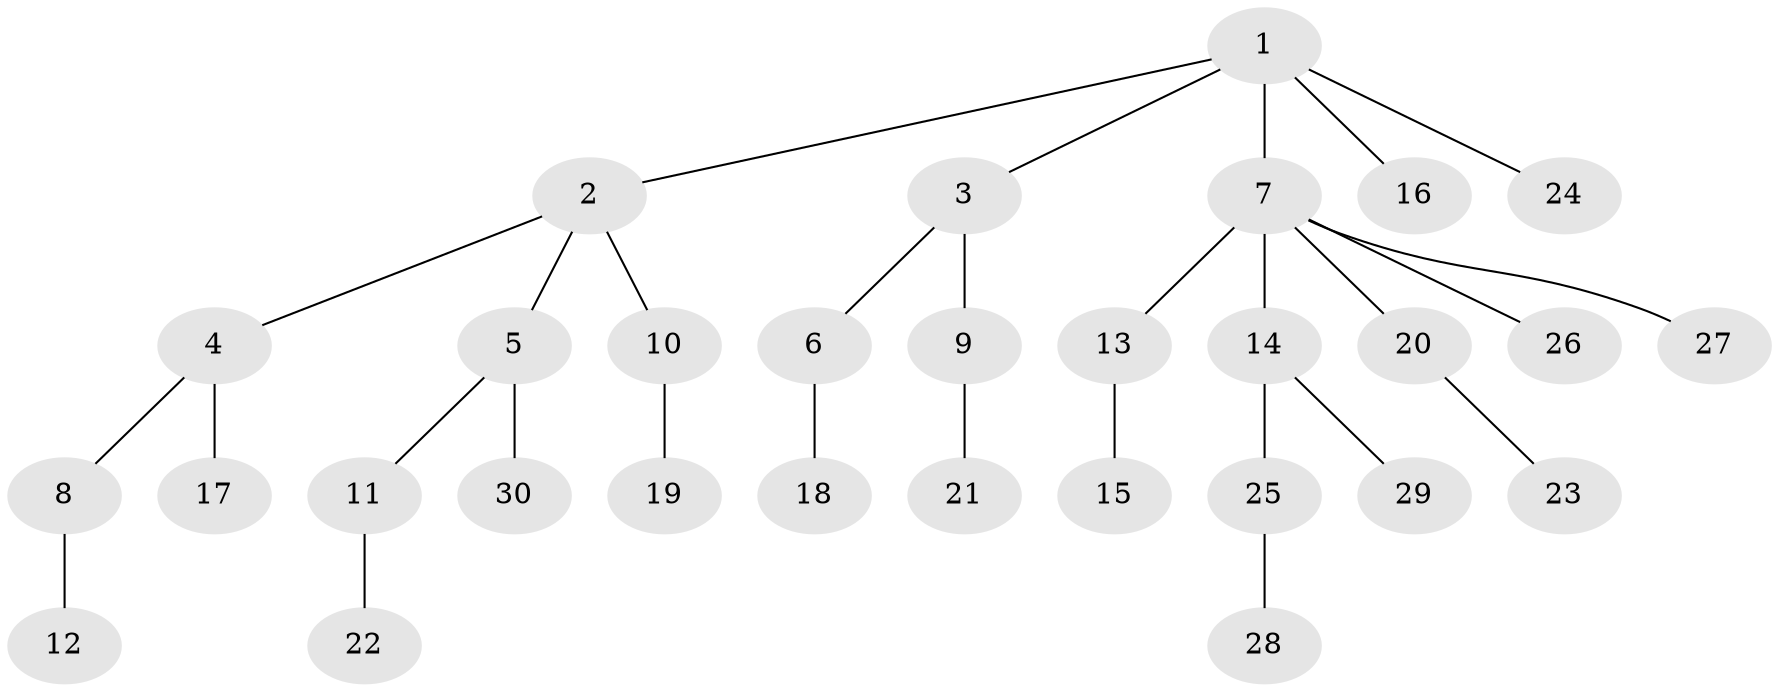// original degree distribution, {6: 0.01694915254237288, 5: 0.05084745762711865, 3: 0.1864406779661017, 4: 0.01694915254237288, 1: 0.4745762711864407, 2: 0.2542372881355932}
// Generated by graph-tools (version 1.1) at 2025/51/03/04/25 22:51:52]
// undirected, 30 vertices, 29 edges
graph export_dot {
  node [color=gray90,style=filled];
  1;
  2;
  3;
  4;
  5;
  6;
  7;
  8;
  9;
  10;
  11;
  12;
  13;
  14;
  15;
  16;
  17;
  18;
  19;
  20;
  21;
  22;
  23;
  24;
  25;
  26;
  27;
  28;
  29;
  30;
  1 -- 2 [weight=1.0];
  1 -- 3 [weight=1.0];
  1 -- 7 [weight=1.0];
  1 -- 16 [weight=1.0];
  1 -- 24 [weight=1.0];
  2 -- 4 [weight=1.0];
  2 -- 5 [weight=1.0];
  2 -- 10 [weight=1.0];
  3 -- 6 [weight=1.0];
  3 -- 9 [weight=1.0];
  4 -- 8 [weight=1.0];
  4 -- 17 [weight=1.0];
  5 -- 11 [weight=1.0];
  5 -- 30 [weight=1.0];
  6 -- 18 [weight=1.0];
  7 -- 13 [weight=1.0];
  7 -- 14 [weight=1.0];
  7 -- 20 [weight=1.0];
  7 -- 26 [weight=1.0];
  7 -- 27 [weight=1.0];
  8 -- 12 [weight=1.0];
  9 -- 21 [weight=1.0];
  10 -- 19 [weight=1.0];
  11 -- 22 [weight=1.0];
  13 -- 15 [weight=2.0];
  14 -- 25 [weight=1.0];
  14 -- 29 [weight=1.0];
  20 -- 23 [weight=1.0];
  25 -- 28 [weight=4.0];
}
